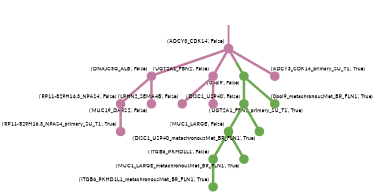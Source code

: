 strict digraph  {
graph[splines=false]; nodesep=0.7; rankdir=TB; ranksep=0.6; forcelabels=true; dpi=600; size=2.5;
0 [color="#c27ba0ff", fillcolor="#c27ba0ff", fixedsize=true, fontname=Lato, fontsize="12pt", height="0.25", label="", penwidth=3, shape=circle, style=filled, xlabel="('ADCY3_CDK14', False)"];
4 [color="#c27ba0ff", fillcolor="#c27ba0ff", fixedsize=true, fontname=Lato, fontsize="12pt", height="0.25", label="", penwidth=3, shape=circle, style=filled, xlabel="('DNAJC5G_ALB', False)"];
6 [color="#c27ba0ff", fillcolor="#c27ba0ff", fixedsize=true, fontname=Lato, fontsize="12pt", height="0.25", label="", penwidth=3, shape=circle, style=filled, xlabel="('UGT2A1_FBN2', False)"];
9 [color="#6aa84fff", fillcolor="#6aa84fff", fixedsize=true, fontname=Lato, fontsize="12pt", height="0.25", label="", penwidth=3, shape=circle, style=filled, xlabel="('0pol9', False)"];
14 [color="#c27ba0ff", fillcolor="#c27ba0ff", fixedsize=true, fontname=Lato, fontsize="12pt", height="0.25", label="", penwidth=3, shape=circle, style=filled, xlabel="('ADCY3_CDK14_primary_SU_T1', True)"];
1 [color="#6aa84fff", fillcolor="#6aa84fff", fixedsize=true, fontname=Lato, fontsize="12pt", height="0.25", label="", penwidth=3, shape=circle, style=filled, xlabel="('ITGB6_PKHD1L1', False)"];
11 [color="#6aa84fff", fillcolor="#6aa84fff", fixedsize=true, fontname=Lato, fontsize="12pt", height="0.25", label="", penwidth=3, shape=circle, style=filled, xlabel="('ITGB6_PKHD1L1_metachronousMet_BR_FLN1', True)"];
2 [color="#6aa84fff", fillcolor="#6aa84fff", fixedsize=true, fontname=Lato, fontsize="12pt", height="0.25", label="", penwidth=3, shape=circle, style=filled, xlabel="('MUC1_LARGE', False)"];
12 [color="#6aa84fff", fillcolor="#6aa84fff", fixedsize=true, fontname=Lato, fontsize="12pt", height="0.25", label="", penwidth=3, shape=circle, style=filled, xlabel="('MUC1_LARGE_metachronousMet_BR_FLN1', True)"];
3 [color="#c27ba0ff", fillcolor="#c27ba0ff", fixedsize=true, fontname=Lato, fontsize="12pt", height="0.25", label="", penwidth=3, shape=circle, style=filled, xlabel="('RP11-829H16.3_NPAS4', False)"];
15 [color="#c27ba0ff", fillcolor="#c27ba0ff", fixedsize=true, fontname=Lato, fontsize="12pt", height="0.25", label="", penwidth=3, shape=circle, style=filled, xlabel="('RP11-829H16.3_NPAS4_primary_SU_T1', True)"];
7 [color="#c27ba0ff", fillcolor="#c27ba0ff", fixedsize=true, fontname=Lato, fontsize="12pt", height="0.25", label="", penwidth=3, shape=circle, style=filled, xlabel="('MUC19_DARS2', False)"];
5 [color="#6aa84fff", fillcolor="#6aa84fff", fixedsize=true, fontname=Lato, fontsize="12pt", height="0.25", label="", penwidth=3, shape=circle, style=filled, xlabel="('DISC1_USP40', False)"];
13 [color="#6aa84fff", fillcolor="#6aa84fff", fixedsize=true, fontname=Lato, fontsize="12pt", height="0.25", label="", penwidth=3, shape=circle, style=filled, xlabel="('DISC1_USP40_metachronousMet_BR_FLN1', True)"];
8 [color="#c27ba0ff", fillcolor="#c27ba0ff", fixedsize=true, fontname=Lato, fontsize="12pt", height="0.25", label="", penwidth=3, shape=circle, style=filled, xlabel="('LPHN2_SEMA4B', False)"];
16 [color="#c27ba0ff", fillcolor="#c27ba0ff", fixedsize=true, fontname=Lato, fontsize="12pt", height="0.25", label="", penwidth=3, shape=circle, style=filled, xlabel="('UGT2A1_FBN2_primary_SU_T1', True)"];
10 [color="#6aa84fff", fillcolor="#6aa84fff", fixedsize=true, fontname=Lato, fontsize="12pt", height="0.25", label="", penwidth=3, shape=circle, style=filled, xlabel="('0pol9_metachronousMet_BR_FLN1', True)"];
normal [label="", penwidth=3, style=invis, xlabel="('ADCY3_CDK14', False)"];
0 -> 4  [arrowsize=0, color="#c27ba0ff;0.5:#c27ba0ff", minlen="1.0", penwidth="5.5", style=solid];
0 -> 6  [arrowsize=0, color="#c27ba0ff;0.5:#c27ba0ff", minlen="1.0", penwidth="5.5", style=solid];
0 -> 9  [arrowsize=0, color="#c27ba0ff;0.5:#6aa84fff", minlen="1.0191082954406738", penwidth="5.5", style=solid];
0 -> 14  [arrowsize=0, color="#c27ba0ff;0.5:#c27ba0ff", minlen="1.0191082954406738", penwidth="5.5", style=solid];
4 -> 3  [arrowsize=0, color="#c27ba0ff;0.5:#c27ba0ff", minlen="1.0573248863220215", penwidth="5.5", style=solid];
4 -> 7  [arrowsize=0, color="#c27ba0ff;0.5:#c27ba0ff", minlen="1.044585943222046", penwidth="5.5", style=solid];
6 -> 8  [arrowsize=0, color="#c27ba0ff;0.5:#c27ba0ff", minlen="1.0382165908813477", penwidth="5.5", style=solid];
6 -> 16  [arrowsize=0, color="#c27ba0ff;0.5:#c27ba0ff", minlen="1.0191082954406738", penwidth="5.5", style=solid];
9 -> 5  [arrowsize=0, color="#6aa84fff;0.5:#6aa84fff", minlen="1.0", penwidth="5.5", style=solid];
9 -> 10  [arrowsize=0, color="#6aa84fff;0.5:#6aa84fff", minlen="1.0191082954406738", penwidth="5.5", style=solid];
1 -> 11  [arrowsize=0, color="#6aa84fff;0.5:#6aa84fff", minlen="1.0191082954406738", penwidth="5.5", style=solid];
2 -> 1  [arrowsize=0, color="#6aa84fff;0.5:#6aa84fff", minlen="1.0", penwidth="5.5", style=solid];
2 -> 12  [arrowsize=0, color="#6aa84fff;0.5:#6aa84fff", minlen="1.0191082954406738", penwidth="5.5", style=solid];
3 -> 15  [arrowsize=0, color="#c27ba0ff;0.5:#c27ba0ff", minlen="1.0191082954406738", penwidth="5.5", style=solid];
5 -> 2  [arrowsize=0, color="#6aa84fff;0.5:#6aa84fff", minlen="1.0955413579940796", penwidth="5.5", style=solid];
5 -> 13  [arrowsize=0, color="#6aa84fff;0.5:#6aa84fff", minlen="1.0191082954406738", penwidth="5.5", style=solid];
normal -> 0  [arrowsize=0, color="#c27ba0ff", label="", penwidth=4, style=solid];
}
